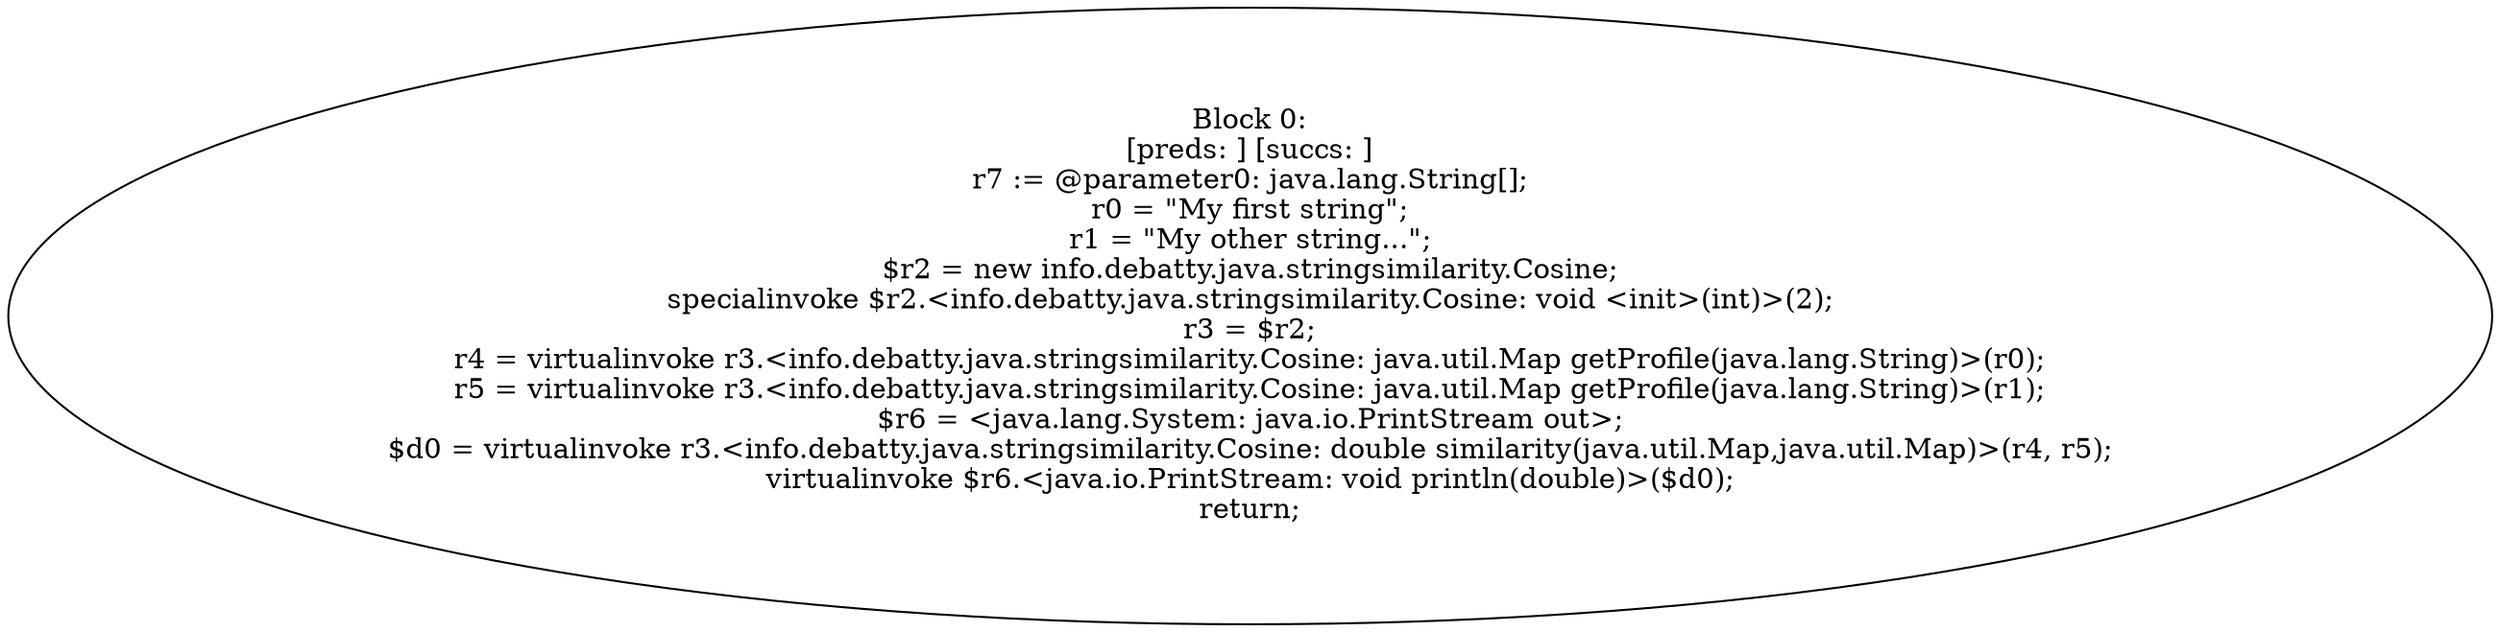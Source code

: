 digraph "unitGraph" {
    "Block 0:
[preds: ] [succs: ]
r7 := @parameter0: java.lang.String[];
r0 = \"My first string\";
r1 = \"My other string...\";
$r2 = new info.debatty.java.stringsimilarity.Cosine;
specialinvoke $r2.<info.debatty.java.stringsimilarity.Cosine: void <init>(int)>(2);
r3 = $r2;
r4 = virtualinvoke r3.<info.debatty.java.stringsimilarity.Cosine: java.util.Map getProfile(java.lang.String)>(r0);
r5 = virtualinvoke r3.<info.debatty.java.stringsimilarity.Cosine: java.util.Map getProfile(java.lang.String)>(r1);
$r6 = <java.lang.System: java.io.PrintStream out>;
$d0 = virtualinvoke r3.<info.debatty.java.stringsimilarity.Cosine: double similarity(java.util.Map,java.util.Map)>(r4, r5);
virtualinvoke $r6.<java.io.PrintStream: void println(double)>($d0);
return;
"
}
